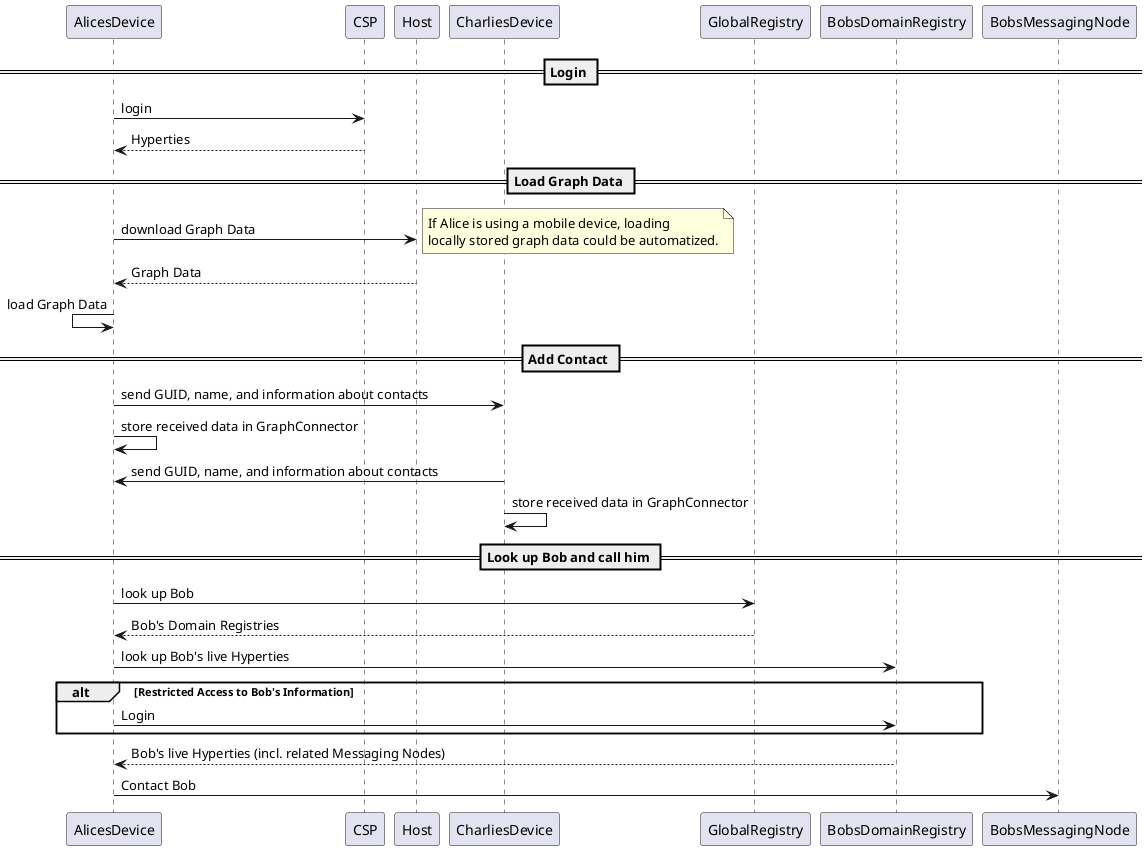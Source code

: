@startuml

== Login ==

AlicesDevice -> CSP: login
AlicesDevice <-- CSP: Hyperties

== Load Graph Data ==

AlicesDevice -> Host: download Graph Data
note right
If Alice is using a mobile device, loading
locally stored graph data could be automatized.
end note
AlicesDevice <-- Host: Graph Data
AlicesDevice <- AlicesDevice: load Graph Data

== Add Contact ==

AlicesDevice -> CharliesDevice: send GUID, name, and information about contacts
AlicesDevice -> AlicesDevice: store received data in GraphConnector
CharliesDevice -> AlicesDevice: send GUID, name, and information about contacts
CharliesDevice -> CharliesDevice: store received data in GraphConnector


== Look up Bob and call him ==

AlicesDevice -> GlobalRegistry: look up Bob
AlicesDevice <-- GlobalRegistry: Bob's Domain Registries
AlicesDevice -> BobsDomainRegistry: look up Bob's live Hyperties

alt Restricted Access to Bob's Information
AlicesDevice -> BobsDomainRegistry: Login
end

AlicesDevice <-- BobsDomainRegistry: Bob's live Hyperties (incl. related Messaging Nodes)
AlicesDevice -> BobsMessagingNode: Contact Bob


@enduml